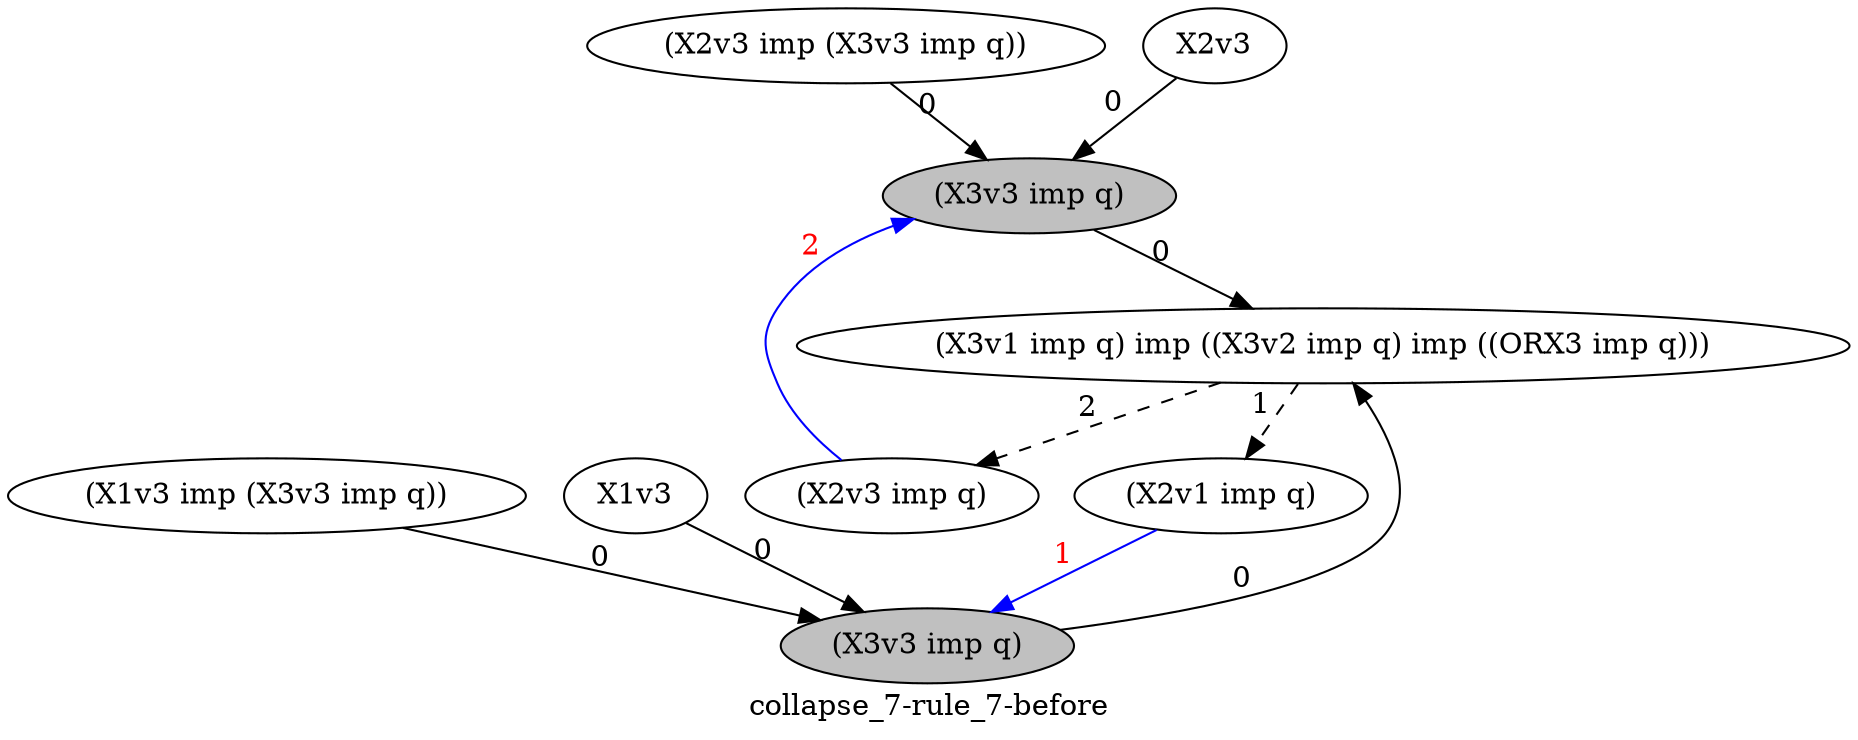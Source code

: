 strict digraph  {
	graph [collapsed_nodes="['32', '99']",
		label="collapse_7-rule_7-before"
	];
	node [label="\N"];
	32	 [ancestor_target=True,
		fillcolor=grey,
		formula="(X3v3 imp q)",
		hypothesis=False,
		label="(X3v3 imp q)",
		style=filled];
	36	 [ancestor_target=True,
		formula="(X3v1 imp q) imp ((X3v2 imp q) imp ((ORX3 imp q)))",
		hypothesis=False,
		label="(X3v1 imp q) imp ((X3v2 imp q) imp ((ORX3 imp q)))"];
	32 -> 36	 [ancestor=False,
		dependencies=00010000000000000000000000000000000010000000000000000000,
		xlabel=0];
	31	 [ancestor_target=False,
		formula="(X2v3 imp (X3v3 imp q))",
		hypothesis=False,
		label="(X2v3 imp (X3v3 imp q))"];
	31 -> 32	 [ancestor=False,
		dependencies=00000000000000000000000000000000000010000000000000000000,
		xlabel=0];
	30	 [ancestor_target=False,
		formula=X2v3,
		hypothesis=False,
		label=X2v3];
	30 -> 32	 [ancestor=False,
		dependencies=00010000000000000000000000000000000000000000000000000000,
		xlabel=0];
	40	 [ancestor_target=False,
		formula="(X2v3 imp q)",
		hypothesis=False,
		label="(X2v3 imp q)"];
	36 -> 40	 [composed=True,
		style=dashed,
		xlabel=2];
	107	 [ancestor_target=False,
		formula="(X2v1 imp q)",
		hypothesis=False,
		label="(X2v1 imp q)"];
	36 -> 107	 [composed=True,
		style=dashed,
		xlabel=1];
	40 -> 32	 [ancestor=True,
		color=blue,
		fontcolor=red,
		path=2,
		xlabel=2];
	99	 [ancestor_target=True,
		fillcolor=grey,
		formula="(X3v3 imp q)",
		hypothesis=False,
		label="(X3v3 imp q)",
		style=filled];
	99 -> 36	 [ancestor=False,
		dependencies=00000000000000000000001000000000000000000100000000000000,
		xlabel=0];
	98	 [ancestor_target=False,
		formula="(X1v3 imp (X3v3 imp q))",
		hypothesis=False,
		label="(X1v3 imp (X3v3 imp q))"];
	98 -> 99	 [ancestor=False,
		dependencies=00000000000000000000000000000000000000000100000000000000,
		xlabel=0];
	107 -> 99	 [ancestor=True,
		color=blue,
		fontcolor=red,
		path=1,
		xlabel=1];
	97	 [ancestor_target=False,
		formula=X1v3,
		hypothesis=False,
		label=X1v3];
	97 -> 99	 [ancestor=False,
		dependencies=00000000000000000000001000000000000000000000000000000000,
		xlabel=0];
}
